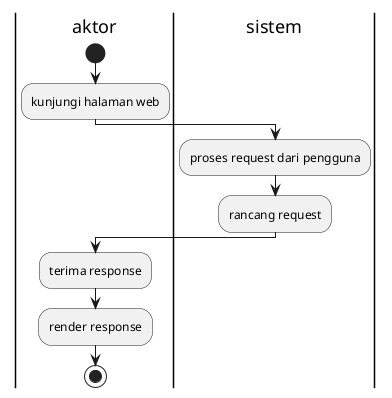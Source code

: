@startuml

|aktor|
start
:kunjungi halaman web;

|sistem|
:proses request dari pengguna;
:rancang request;

|aktor|
:terima response;
:render response;
stop

@enduml
